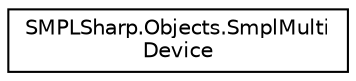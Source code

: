 digraph "Иерархия классов. Графический вид."
{
  edge [fontname="Helvetica",fontsize="10",labelfontname="Helvetica",labelfontsize="10"];
  node [fontname="Helvetica",fontsize="10",shape=record];
  rankdir="LR";
  Node1 [label="SMPLSharp.Objects.SmplMulti\lDevice",height=0.2,width=0.4,color="black", fillcolor="white", style="filled",URL="$d8/d23/class_s_m_p_l_sharp_1_1_objects_1_1_smpl_multi_device.html",tooltip="Equipment or facility Typically represents some work-performing resource of system being modeled The ..."];
}
